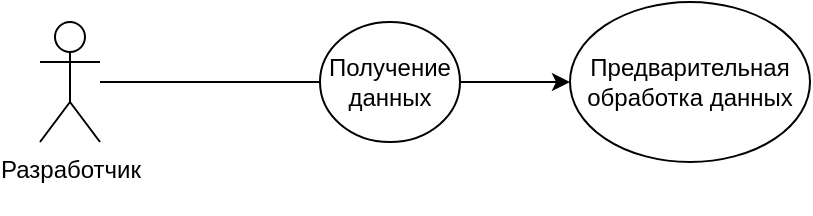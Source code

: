 <mxfile version="24.7.16">
  <diagram name="Page-1" id="-7tjcVAmIYbdqBIuaYrv">
    <mxGraphModel dx="1024" dy="553" grid="1" gridSize="10" guides="1" tooltips="1" connect="1" arrows="1" fold="1" page="1" pageScale="1" pageWidth="850" pageHeight="1100" math="0" shadow="0">
      <root>
        <mxCell id="0" />
        <mxCell id="1" parent="0" />
        <mxCell id="_rtThs-0a219x_62ZRaR-38" value="&lt;div&gt;Разработчик&lt;/div&gt;&lt;div&gt;&lt;br&gt;&lt;/div&gt;" style="shape=umlActor;verticalLabelPosition=bottom;verticalAlign=top;html=1;outlineConnect=0;" vertex="1" parent="1">
          <mxGeometry x="40" y="120" width="30" height="60" as="geometry" />
        </mxCell>
        <mxCell id="_rtThs-0a219x_62ZRaR-39" value="Получение данных" style="ellipse;whiteSpace=wrap;html=1;" vertex="1" parent="1">
          <mxGeometry x="180" y="120" width="70" height="60" as="geometry" />
        </mxCell>
        <mxCell id="_rtThs-0a219x_62ZRaR-40" value="" style="endArrow=none;html=1;rounded=0;exitX=0;exitY=0.5;exitDx=0;exitDy=0;" edge="1" parent="1" source="_rtThs-0a219x_62ZRaR-39" target="_rtThs-0a219x_62ZRaR-38">
          <mxGeometry width="50" height="50" relative="1" as="geometry">
            <mxPoint x="180" y="100" as="sourcePoint" />
            <mxPoint x="290" y="270" as="targetPoint" />
          </mxGeometry>
        </mxCell>
        <mxCell id="_rtThs-0a219x_62ZRaR-41" value="&lt;div&gt;Предварительная обработка данных&lt;/div&gt;" style="ellipse;whiteSpace=wrap;html=1;" vertex="1" parent="1">
          <mxGeometry x="305" y="110" width="120" height="80" as="geometry" />
        </mxCell>
        <mxCell id="_rtThs-0a219x_62ZRaR-42" value="" style="endArrow=classic;html=1;rounded=0;entryX=0;entryY=0.5;entryDx=0;entryDy=0;" edge="1" parent="1" target="_rtThs-0a219x_62ZRaR-41">
          <mxGeometry width="50" height="50" relative="1" as="geometry">
            <mxPoint x="250" y="150" as="sourcePoint" />
            <mxPoint x="410" y="230" as="targetPoint" />
          </mxGeometry>
        </mxCell>
      </root>
    </mxGraphModel>
  </diagram>
</mxfile>
